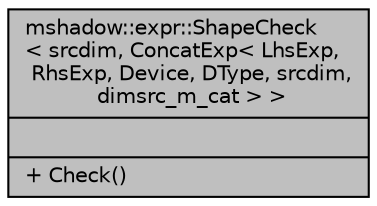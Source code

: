 digraph "mshadow::expr::ShapeCheck&lt; srcdim, ConcatExp&lt; LhsExp, RhsExp, Device, DType, srcdim, dimsrc_m_cat &gt; &gt;"
{
 // LATEX_PDF_SIZE
  edge [fontname="Helvetica",fontsize="10",labelfontname="Helvetica",labelfontsize="10"];
  node [fontname="Helvetica",fontsize="10",shape=record];
  Node1 [label="{mshadow::expr::ShapeCheck\l\< srcdim, ConcatExp\< LhsExp,\l RhsExp, Device, DType, srcdim,\l dimsrc_m_cat \> \>\n||+ Check()\l}",height=0.2,width=0.4,color="black", fillcolor="grey75", style="filled", fontcolor="black",tooltip=" "];
}
